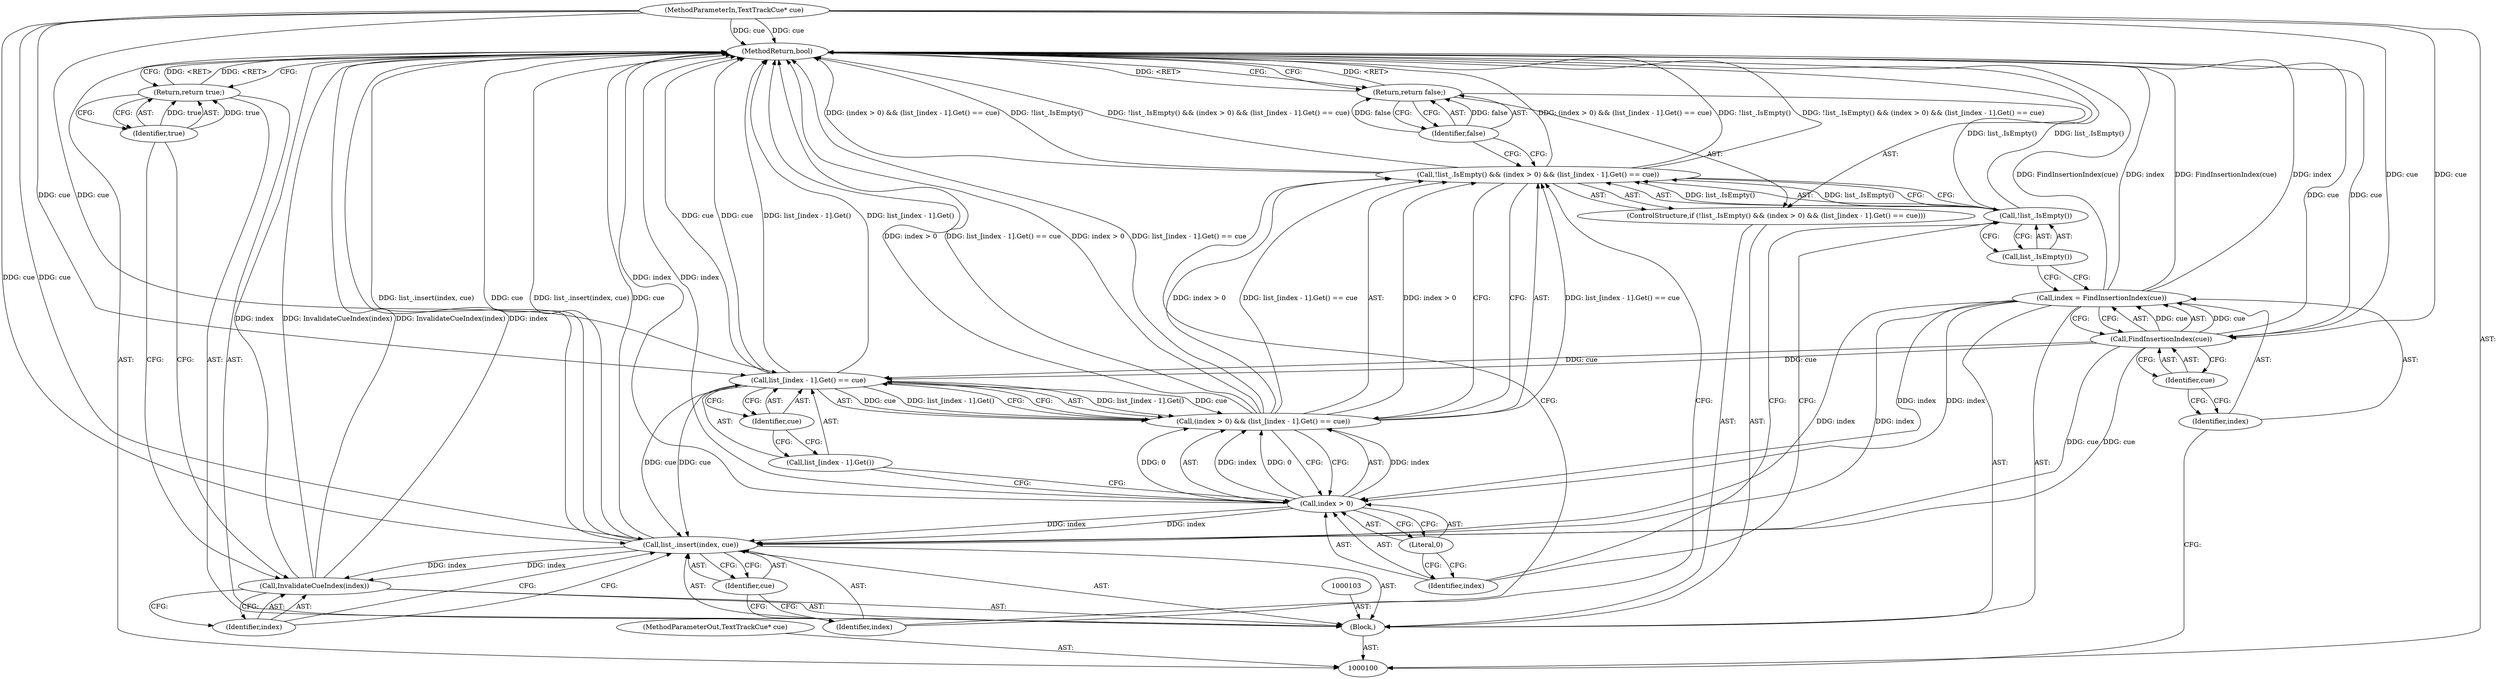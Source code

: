 digraph "0_Chrome_53f1c0f95e568d4b6b184904f98cfde2833c603c_3" {
"1000128" [label="(MethodReturn,bool)"];
"1000101" [label="(MethodParameterIn,TextTrackCue* cue)"];
"1000179" [label="(MethodParameterOut,TextTrackCue* cue)"];
"1000102" [label="(Block,)"];
"1000104" [label="(Call,index = FindInsertionIndex(cue))"];
"1000105" [label="(Identifier,index)"];
"1000106" [label="(Call,FindInsertionIndex(cue))"];
"1000107" [label="(Identifier,cue)"];
"1000108" [label="(ControlStructure,if (!list_.IsEmpty() && (index > 0) && (list_[index - 1].Get() == cue)))"];
"1000112" [label="(Call,(index > 0) && (list_[index - 1].Get() == cue))"];
"1000113" [label="(Call,index > 0)"];
"1000114" [label="(Identifier,index)"];
"1000115" [label="(Literal,0)"];
"1000116" [label="(Call,list_[index - 1].Get() == cue)"];
"1000117" [label="(Call,list_[index - 1].Get())"];
"1000109" [label="(Call,!list_.IsEmpty() && (index > 0) && (list_[index - 1].Get() == cue))"];
"1000110" [label="(Call,!list_.IsEmpty())"];
"1000118" [label="(Identifier,cue)"];
"1000111" [label="(Call,list_.IsEmpty())"];
"1000120" [label="(Identifier,false)"];
"1000119" [label="(Return,return false;)"];
"1000122" [label="(Identifier,index)"];
"1000121" [label="(Call,list_.insert(index, cue))"];
"1000123" [label="(Identifier,cue)"];
"1000124" [label="(Call,InvalidateCueIndex(index))"];
"1000125" [label="(Identifier,index)"];
"1000126" [label="(Return,return true;)"];
"1000127" [label="(Identifier,true)"];
"1000128" -> "1000100"  [label="AST: "];
"1000128" -> "1000119"  [label="CFG: "];
"1000128" -> "1000126"  [label="CFG: "];
"1000119" -> "1000128"  [label="DDG: <RET>"];
"1000116" -> "1000128"  [label="DDG: list_[index - 1].Get()"];
"1000116" -> "1000128"  [label="DDG: cue"];
"1000124" -> "1000128"  [label="DDG: index"];
"1000124" -> "1000128"  [label="DDG: InvalidateCueIndex(index)"];
"1000106" -> "1000128"  [label="DDG: cue"];
"1000104" -> "1000128"  [label="DDG: index"];
"1000104" -> "1000128"  [label="DDG: FindInsertionIndex(cue)"];
"1000113" -> "1000128"  [label="DDG: index"];
"1000121" -> "1000128"  [label="DDG: cue"];
"1000121" -> "1000128"  [label="DDG: list_.insert(index, cue)"];
"1000109" -> "1000128"  [label="DDG: (index > 0) && (list_[index - 1].Get() == cue)"];
"1000109" -> "1000128"  [label="DDG: !list_.IsEmpty()"];
"1000109" -> "1000128"  [label="DDG: !list_.IsEmpty() && (index > 0) && (list_[index - 1].Get() == cue)"];
"1000112" -> "1000128"  [label="DDG: index > 0"];
"1000112" -> "1000128"  [label="DDG: list_[index - 1].Get() == cue"];
"1000101" -> "1000128"  [label="DDG: cue"];
"1000110" -> "1000128"  [label="DDG: list_.IsEmpty()"];
"1000126" -> "1000128"  [label="DDG: <RET>"];
"1000101" -> "1000100"  [label="AST: "];
"1000101" -> "1000128"  [label="DDG: cue"];
"1000101" -> "1000106"  [label="DDG: cue"];
"1000101" -> "1000116"  [label="DDG: cue"];
"1000101" -> "1000121"  [label="DDG: cue"];
"1000179" -> "1000100"  [label="AST: "];
"1000102" -> "1000100"  [label="AST: "];
"1000103" -> "1000102"  [label="AST: "];
"1000104" -> "1000102"  [label="AST: "];
"1000108" -> "1000102"  [label="AST: "];
"1000121" -> "1000102"  [label="AST: "];
"1000124" -> "1000102"  [label="AST: "];
"1000126" -> "1000102"  [label="AST: "];
"1000104" -> "1000102"  [label="AST: "];
"1000104" -> "1000106"  [label="CFG: "];
"1000105" -> "1000104"  [label="AST: "];
"1000106" -> "1000104"  [label="AST: "];
"1000111" -> "1000104"  [label="CFG: "];
"1000104" -> "1000128"  [label="DDG: index"];
"1000104" -> "1000128"  [label="DDG: FindInsertionIndex(cue)"];
"1000106" -> "1000104"  [label="DDG: cue"];
"1000104" -> "1000113"  [label="DDG: index"];
"1000104" -> "1000121"  [label="DDG: index"];
"1000105" -> "1000104"  [label="AST: "];
"1000105" -> "1000100"  [label="CFG: "];
"1000107" -> "1000105"  [label="CFG: "];
"1000106" -> "1000104"  [label="AST: "];
"1000106" -> "1000107"  [label="CFG: "];
"1000107" -> "1000106"  [label="AST: "];
"1000104" -> "1000106"  [label="CFG: "];
"1000106" -> "1000128"  [label="DDG: cue"];
"1000106" -> "1000104"  [label="DDG: cue"];
"1000101" -> "1000106"  [label="DDG: cue"];
"1000106" -> "1000116"  [label="DDG: cue"];
"1000106" -> "1000121"  [label="DDG: cue"];
"1000107" -> "1000106"  [label="AST: "];
"1000107" -> "1000105"  [label="CFG: "];
"1000106" -> "1000107"  [label="CFG: "];
"1000108" -> "1000102"  [label="AST: "];
"1000109" -> "1000108"  [label="AST: "];
"1000119" -> "1000108"  [label="AST: "];
"1000112" -> "1000109"  [label="AST: "];
"1000112" -> "1000113"  [label="CFG: "];
"1000112" -> "1000116"  [label="CFG: "];
"1000113" -> "1000112"  [label="AST: "];
"1000116" -> "1000112"  [label="AST: "];
"1000109" -> "1000112"  [label="CFG: "];
"1000112" -> "1000128"  [label="DDG: index > 0"];
"1000112" -> "1000128"  [label="DDG: list_[index - 1].Get() == cue"];
"1000112" -> "1000109"  [label="DDG: index > 0"];
"1000112" -> "1000109"  [label="DDG: list_[index - 1].Get() == cue"];
"1000113" -> "1000112"  [label="DDG: index"];
"1000113" -> "1000112"  [label="DDG: 0"];
"1000116" -> "1000112"  [label="DDG: list_[index - 1].Get()"];
"1000116" -> "1000112"  [label="DDG: cue"];
"1000113" -> "1000112"  [label="AST: "];
"1000113" -> "1000115"  [label="CFG: "];
"1000114" -> "1000113"  [label="AST: "];
"1000115" -> "1000113"  [label="AST: "];
"1000117" -> "1000113"  [label="CFG: "];
"1000112" -> "1000113"  [label="CFG: "];
"1000113" -> "1000128"  [label="DDG: index"];
"1000113" -> "1000112"  [label="DDG: index"];
"1000113" -> "1000112"  [label="DDG: 0"];
"1000104" -> "1000113"  [label="DDG: index"];
"1000113" -> "1000121"  [label="DDG: index"];
"1000114" -> "1000113"  [label="AST: "];
"1000114" -> "1000110"  [label="CFG: "];
"1000115" -> "1000114"  [label="CFG: "];
"1000115" -> "1000113"  [label="AST: "];
"1000115" -> "1000114"  [label="CFG: "];
"1000113" -> "1000115"  [label="CFG: "];
"1000116" -> "1000112"  [label="AST: "];
"1000116" -> "1000118"  [label="CFG: "];
"1000117" -> "1000116"  [label="AST: "];
"1000118" -> "1000116"  [label="AST: "];
"1000112" -> "1000116"  [label="CFG: "];
"1000116" -> "1000128"  [label="DDG: list_[index - 1].Get()"];
"1000116" -> "1000128"  [label="DDG: cue"];
"1000116" -> "1000112"  [label="DDG: list_[index - 1].Get()"];
"1000116" -> "1000112"  [label="DDG: cue"];
"1000106" -> "1000116"  [label="DDG: cue"];
"1000101" -> "1000116"  [label="DDG: cue"];
"1000116" -> "1000121"  [label="DDG: cue"];
"1000117" -> "1000116"  [label="AST: "];
"1000117" -> "1000113"  [label="CFG: "];
"1000118" -> "1000117"  [label="CFG: "];
"1000109" -> "1000108"  [label="AST: "];
"1000109" -> "1000110"  [label="CFG: "];
"1000109" -> "1000112"  [label="CFG: "];
"1000110" -> "1000109"  [label="AST: "];
"1000112" -> "1000109"  [label="AST: "];
"1000120" -> "1000109"  [label="CFG: "];
"1000122" -> "1000109"  [label="CFG: "];
"1000109" -> "1000128"  [label="DDG: (index > 0) && (list_[index - 1].Get() == cue)"];
"1000109" -> "1000128"  [label="DDG: !list_.IsEmpty()"];
"1000109" -> "1000128"  [label="DDG: !list_.IsEmpty() && (index > 0) && (list_[index - 1].Get() == cue)"];
"1000110" -> "1000109"  [label="DDG: list_.IsEmpty()"];
"1000112" -> "1000109"  [label="DDG: index > 0"];
"1000112" -> "1000109"  [label="DDG: list_[index - 1].Get() == cue"];
"1000110" -> "1000109"  [label="AST: "];
"1000110" -> "1000111"  [label="CFG: "];
"1000111" -> "1000110"  [label="AST: "];
"1000114" -> "1000110"  [label="CFG: "];
"1000109" -> "1000110"  [label="CFG: "];
"1000110" -> "1000128"  [label="DDG: list_.IsEmpty()"];
"1000110" -> "1000109"  [label="DDG: list_.IsEmpty()"];
"1000118" -> "1000116"  [label="AST: "];
"1000118" -> "1000117"  [label="CFG: "];
"1000116" -> "1000118"  [label="CFG: "];
"1000111" -> "1000110"  [label="AST: "];
"1000111" -> "1000104"  [label="CFG: "];
"1000110" -> "1000111"  [label="CFG: "];
"1000120" -> "1000119"  [label="AST: "];
"1000120" -> "1000109"  [label="CFG: "];
"1000119" -> "1000120"  [label="CFG: "];
"1000120" -> "1000119"  [label="DDG: false"];
"1000119" -> "1000108"  [label="AST: "];
"1000119" -> "1000120"  [label="CFG: "];
"1000120" -> "1000119"  [label="AST: "];
"1000128" -> "1000119"  [label="CFG: "];
"1000119" -> "1000128"  [label="DDG: <RET>"];
"1000120" -> "1000119"  [label="DDG: false"];
"1000122" -> "1000121"  [label="AST: "];
"1000122" -> "1000109"  [label="CFG: "];
"1000123" -> "1000122"  [label="CFG: "];
"1000121" -> "1000102"  [label="AST: "];
"1000121" -> "1000123"  [label="CFG: "];
"1000122" -> "1000121"  [label="AST: "];
"1000123" -> "1000121"  [label="AST: "];
"1000125" -> "1000121"  [label="CFG: "];
"1000121" -> "1000128"  [label="DDG: cue"];
"1000121" -> "1000128"  [label="DDG: list_.insert(index, cue)"];
"1000104" -> "1000121"  [label="DDG: index"];
"1000113" -> "1000121"  [label="DDG: index"];
"1000106" -> "1000121"  [label="DDG: cue"];
"1000116" -> "1000121"  [label="DDG: cue"];
"1000101" -> "1000121"  [label="DDG: cue"];
"1000121" -> "1000124"  [label="DDG: index"];
"1000123" -> "1000121"  [label="AST: "];
"1000123" -> "1000122"  [label="CFG: "];
"1000121" -> "1000123"  [label="CFG: "];
"1000124" -> "1000102"  [label="AST: "];
"1000124" -> "1000125"  [label="CFG: "];
"1000125" -> "1000124"  [label="AST: "];
"1000127" -> "1000124"  [label="CFG: "];
"1000124" -> "1000128"  [label="DDG: index"];
"1000124" -> "1000128"  [label="DDG: InvalidateCueIndex(index)"];
"1000121" -> "1000124"  [label="DDG: index"];
"1000125" -> "1000124"  [label="AST: "];
"1000125" -> "1000121"  [label="CFG: "];
"1000124" -> "1000125"  [label="CFG: "];
"1000126" -> "1000102"  [label="AST: "];
"1000126" -> "1000127"  [label="CFG: "];
"1000127" -> "1000126"  [label="AST: "];
"1000128" -> "1000126"  [label="CFG: "];
"1000126" -> "1000128"  [label="DDG: <RET>"];
"1000127" -> "1000126"  [label="DDG: true"];
"1000127" -> "1000126"  [label="AST: "];
"1000127" -> "1000124"  [label="CFG: "];
"1000126" -> "1000127"  [label="CFG: "];
"1000127" -> "1000126"  [label="DDG: true"];
}
